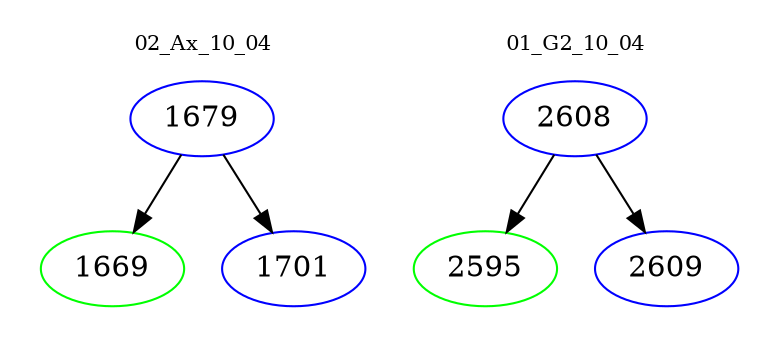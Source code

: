 digraph{
subgraph cluster_0 {
color = white
label = "02_Ax_10_04";
fontsize=10;
T0_1679 [label="1679", color="blue"]
T0_1679 -> T0_1669 [color="black"]
T0_1669 [label="1669", color="green"]
T0_1679 -> T0_1701 [color="black"]
T0_1701 [label="1701", color="blue"]
}
subgraph cluster_1 {
color = white
label = "01_G2_10_04";
fontsize=10;
T1_2608 [label="2608", color="blue"]
T1_2608 -> T1_2595 [color="black"]
T1_2595 [label="2595", color="green"]
T1_2608 -> T1_2609 [color="black"]
T1_2609 [label="2609", color="blue"]
}
}
